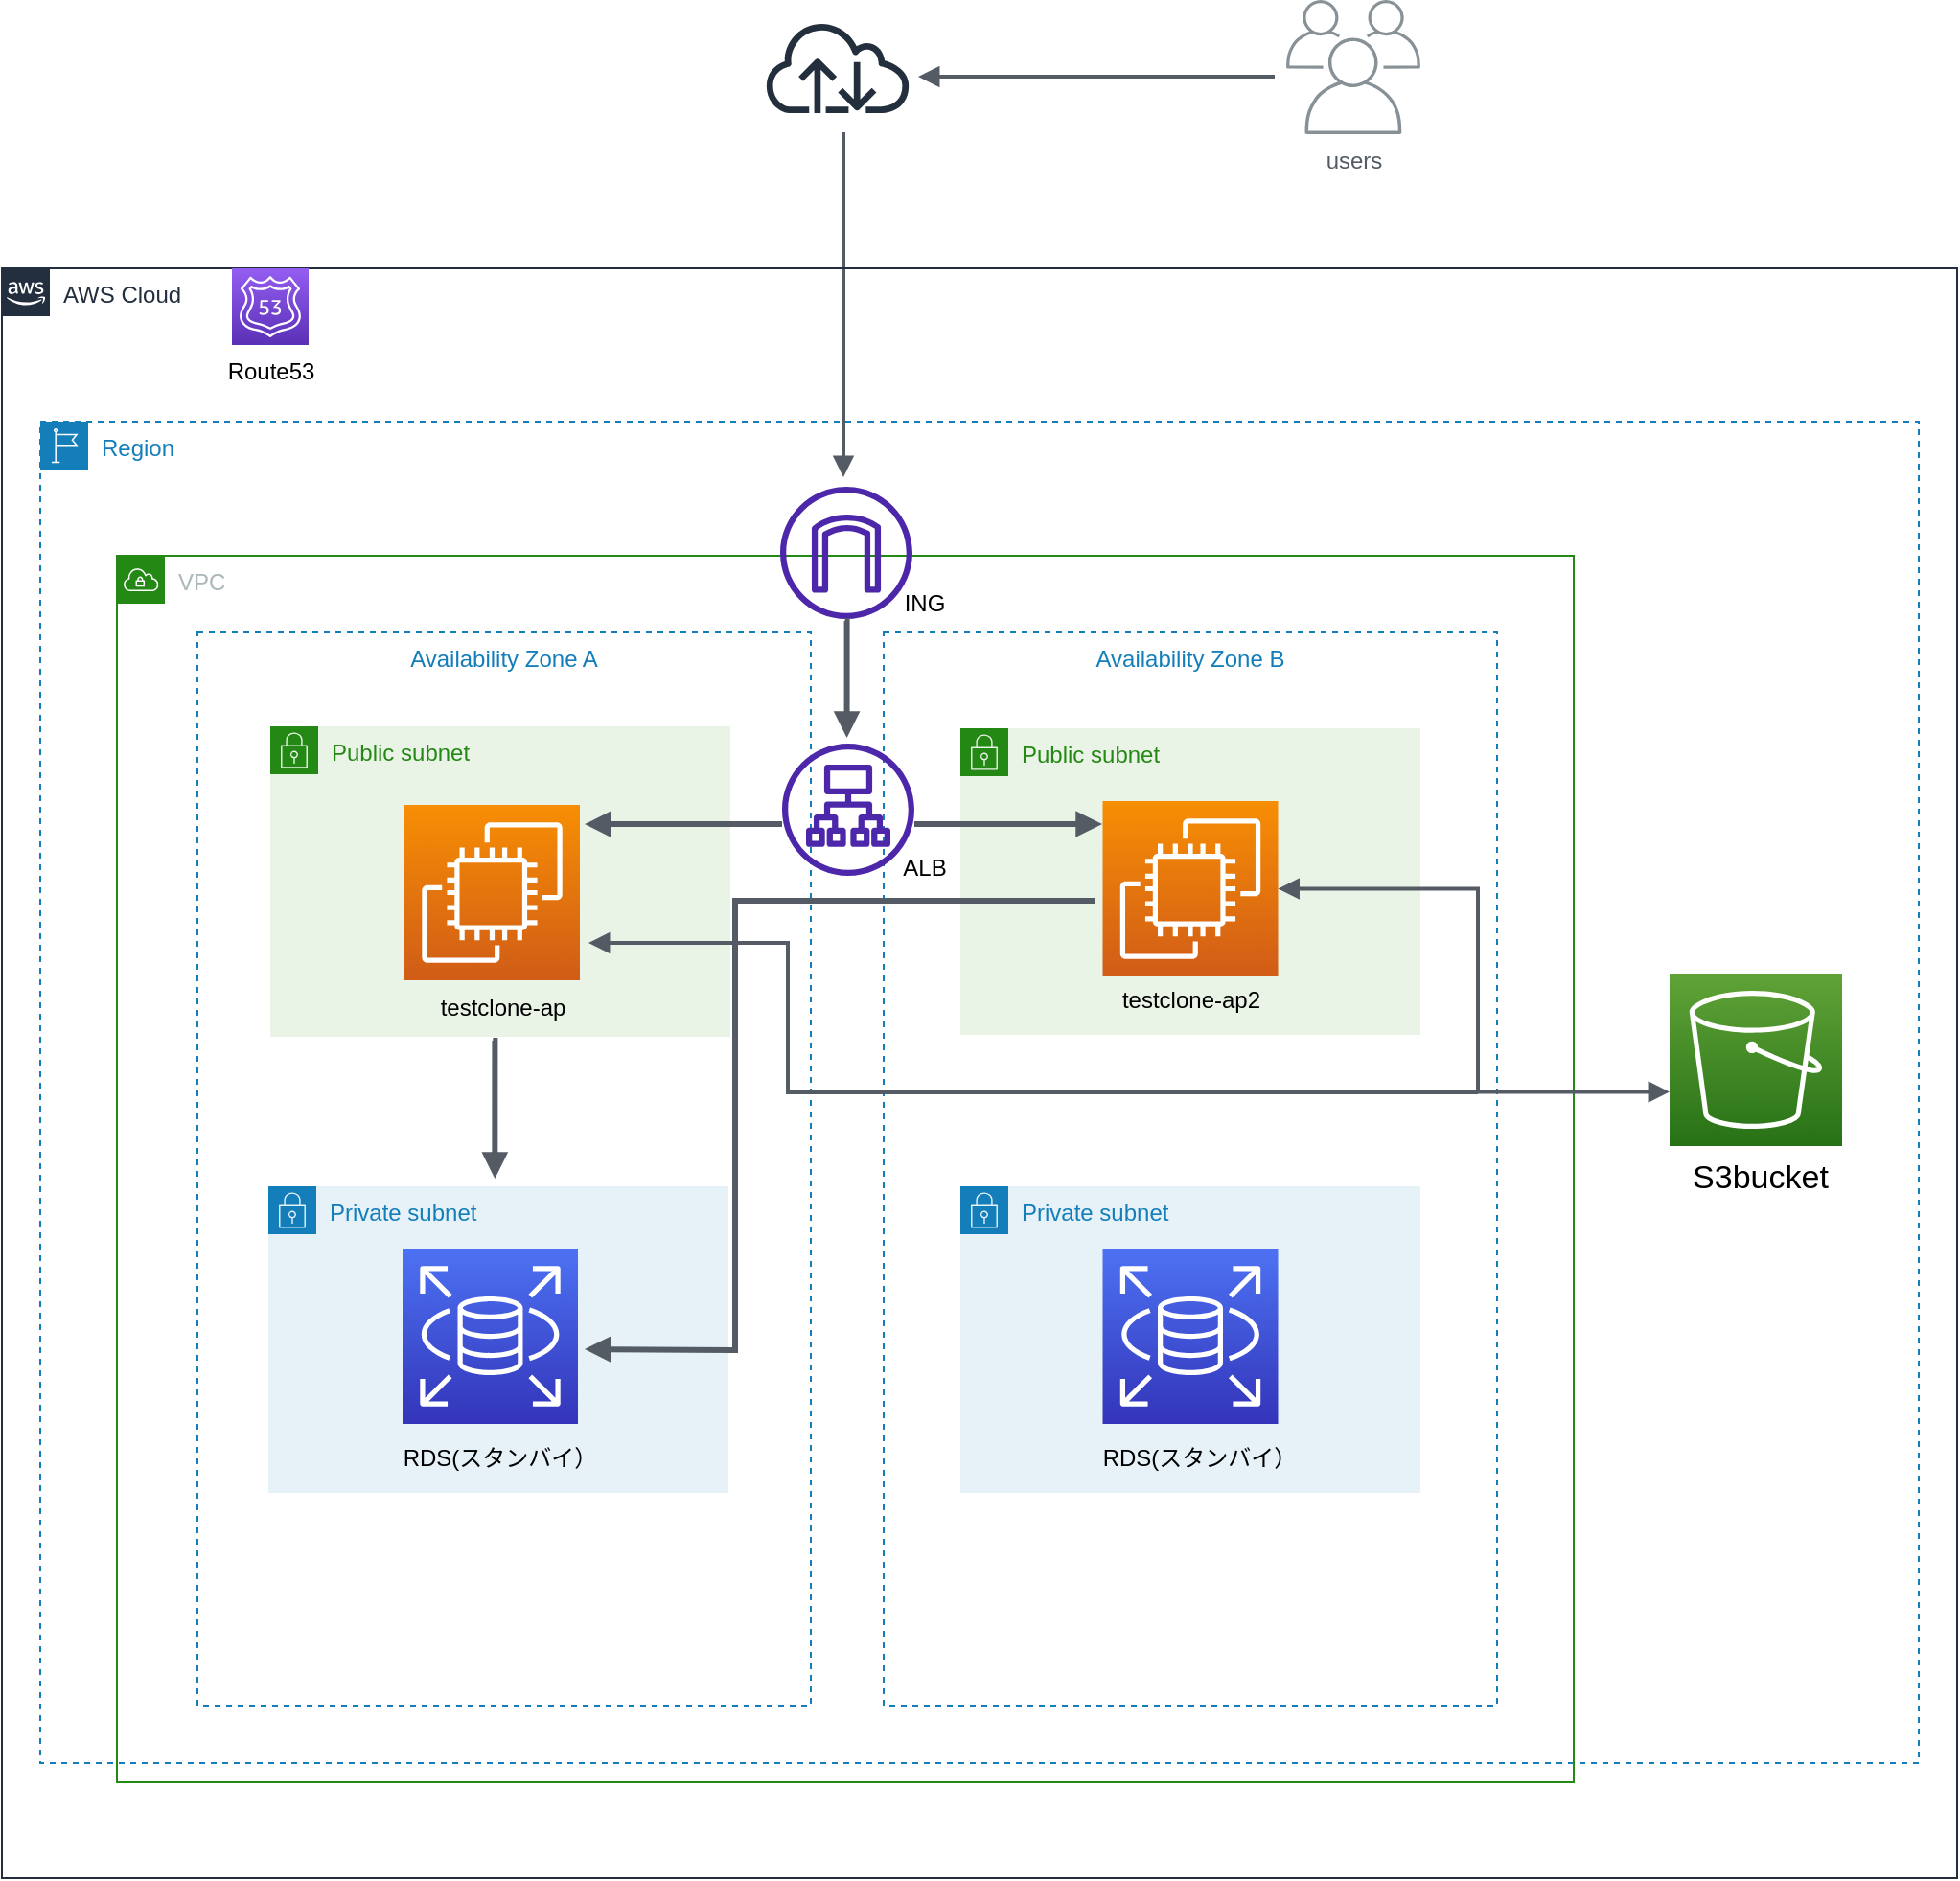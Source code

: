 <mxfile version="21.0.2" type="github">
  <diagram name="ページ1" id="sHSYvjiJ6knxhTLz4v8N">
    <mxGraphModel dx="688" dy="1610" grid="1" gridSize="10" guides="1" tooltips="1" connect="1" arrows="1" fold="1" page="1" pageScale="1" pageWidth="827" pageHeight="1169" math="0" shadow="0">
      <root>
        <mxCell id="0" />
        <mxCell id="1" parent="0" />
        <mxCell id="rfw2qn4iE51yjMJdKmak-21" value="Availability Zone B" style="fillColor=none;strokeColor=#147EBA;dashed=1;verticalAlign=top;fontStyle=0;fontColor=#147EBA;" parent="1" vertex="1">
          <mxGeometry x="540" y="-770" width="320" height="560" as="geometry" />
        </mxCell>
        <mxCell id="rfw2qn4iE51yjMJdKmak-23" value="Public subnet" style="points=[[0,0],[0.25,0],[0.5,0],[0.75,0],[1,0],[1,0.25],[1,0.5],[1,0.75],[1,1],[0.75,1],[0.5,1],[0.25,1],[0,1],[0,0.75],[0,0.5],[0,0.25]];outlineConnect=0;gradientColor=none;html=1;whiteSpace=wrap;fontSize=12;fontStyle=0;container=1;pointerEvents=0;collapsible=0;recursiveResize=0;shape=mxgraph.aws4.group;grIcon=mxgraph.aws4.group_security_group;grStroke=0;strokeColor=#248814;fillColor=#E9F3E6;verticalAlign=top;align=left;spacingLeft=30;fontColor=#248814;dashed=0;" parent="1" vertex="1">
          <mxGeometry x="580" y="-720" width="240" height="160" as="geometry" />
        </mxCell>
        <mxCell id="rfw2qn4iE51yjMJdKmak-24" value="VPC" style="points=[[0,0],[0.25,0],[0.5,0],[0.75,0],[1,0],[1,0.25],[1,0.5],[1,0.75],[1,1],[0.75,1],[0.5,1],[0.25,1],[0,1],[0,0.75],[0,0.5],[0,0.25]];outlineConnect=0;gradientColor=none;html=1;whiteSpace=wrap;fontSize=12;fontStyle=0;container=1;pointerEvents=0;collapsible=0;recursiveResize=0;shape=mxgraph.aws4.group;grIcon=mxgraph.aws4.group_vpc;strokeColor=#248814;fillColor=none;verticalAlign=top;align=left;spacingLeft=30;fontColor=#AAB7B8;dashed=0;" parent="1" vertex="1">
          <mxGeometry x="140" y="-810" width="760" height="640" as="geometry" />
        </mxCell>
        <mxCell id="rfw2qn4iE51yjMJdKmak-22" value="Public subnet" style="points=[[0,0],[0.25,0],[0.5,0],[0.75,0],[1,0],[1,0.25],[1,0.5],[1,0.75],[1,1],[0.75,1],[0.5,1],[0.25,1],[0,1],[0,0.75],[0,0.5],[0,0.25]];outlineConnect=0;gradientColor=none;html=1;whiteSpace=wrap;fontSize=12;fontStyle=0;container=1;pointerEvents=0;collapsible=0;recursiveResize=0;shape=mxgraph.aws4.group;grIcon=mxgraph.aws4.group_security_group;grStroke=0;strokeColor=#248814;fillColor=#E9F3E6;verticalAlign=top;align=left;spacingLeft=30;fontColor=#248814;dashed=0;" parent="rfw2qn4iE51yjMJdKmak-24" vertex="1">
          <mxGeometry x="80" y="89" width="240" height="162" as="geometry" />
        </mxCell>
        <mxCell id="rfw2qn4iE51yjMJdKmak-35" value="" style="sketch=0;points=[[0,0,0],[0.25,0,0],[0.5,0,0],[0.75,0,0],[1,0,0],[0,1,0],[0.25,1,0],[0.5,1,0],[0.75,1,0],[1,1,0],[0,0.25,0],[0,0.5,0],[0,0.75,0],[1,0.25,0],[1,0.5,0],[1,0.75,0]];outlineConnect=0;fontColor=#232F3E;gradientColor=#F78E04;gradientDirection=north;fillColor=#D05C17;strokeColor=#ffffff;dashed=0;verticalLabelPosition=bottom;verticalAlign=top;align=center;html=1;fontSize=12;fontStyle=0;aspect=fixed;shape=mxgraph.aws4.resourceIcon;resIcon=mxgraph.aws4.ec2;" parent="rfw2qn4iE51yjMJdKmak-22" vertex="1">
          <mxGeometry x="70" y="41" width="91.5" height="91.5" as="geometry" />
        </mxCell>
        <mxCell id="rfw2qn4iE51yjMJdKmak-39" value="testclone-ap" style="text;html=1;strokeColor=none;fillColor=none;align=center;verticalAlign=middle;whiteSpace=wrap;rounded=0;fontColor=#000000;labelBorderColor=none;labelBackgroundColor=none;" parent="rfw2qn4iE51yjMJdKmak-22" vertex="1">
          <mxGeometry x="82.75" y="132" width="77.25" height="30" as="geometry" />
        </mxCell>
        <mxCell id="rfw2qn4iE51yjMJdKmak-36" value="" style="sketch=0;points=[[0,0,0],[0.25,0,0],[0.5,0,0],[0.75,0,0],[1,0,0],[0,1,0],[0.25,1,0],[0.5,1,0],[0.75,1,0],[1,1,0],[0,0.25,0],[0,0.5,0],[0,0.75,0],[1,0.25,0],[1,0.5,0],[1,0.75,0]];outlineConnect=0;fontColor=#232F3E;gradientColor=#F78E04;gradientDirection=north;fillColor=#D05C17;strokeColor=#ffffff;dashed=0;verticalLabelPosition=bottom;verticalAlign=top;align=center;html=1;fontSize=12;fontStyle=0;aspect=fixed;shape=mxgraph.aws4.resourceIcon;resIcon=mxgraph.aws4.ec2;" parent="rfw2qn4iE51yjMJdKmak-24" vertex="1">
          <mxGeometry x="514.25" y="128" width="91.5" height="91.5" as="geometry" />
        </mxCell>
        <mxCell id="A-2csjOQ4y1IJWc8Rmfb-27" value="Availability Zone A" style="fillColor=none;strokeColor=#147EBA;dashed=1;verticalAlign=top;fontStyle=0;fontColor=#147EBA;" vertex="1" parent="rfw2qn4iE51yjMJdKmak-24">
          <mxGeometry x="42" y="40" width="320" height="560" as="geometry" />
        </mxCell>
        <mxCell id="A-2csjOQ4y1IJWc8Rmfb-40" value="" style="edgeStyle=orthogonalEdgeStyle;html=1;endArrow=none;elbow=vertical;startArrow=block;startFill=1;strokeColor=#545B64;rounded=0;strokeWidth=3;" edge="1" parent="rfw2qn4iE51yjMJdKmak-24">
          <mxGeometry width="100" relative="1" as="geometry">
            <mxPoint x="514" y="140" as="sourcePoint" />
            <mxPoint x="416" y="140" as="targetPoint" />
          </mxGeometry>
        </mxCell>
        <mxCell id="A-2csjOQ4y1IJWc8Rmfb-41" value="" style="edgeStyle=orthogonalEdgeStyle;html=1;endArrow=none;elbow=vertical;startArrow=block;startFill=1;strokeColor=#545B64;rounded=0;strokeWidth=3;" edge="1" parent="rfw2qn4iE51yjMJdKmak-24">
          <mxGeometry width="100" relative="1" as="geometry">
            <mxPoint x="244" y="140.04" as="sourcePoint" />
            <mxPoint x="347" y="140.04" as="targetPoint" />
            <Array as="points">
              <mxPoint x="294" y="140.04" />
              <mxPoint x="294" y="140.04" />
            </Array>
          </mxGeometry>
        </mxCell>
        <mxCell id="A-2csjOQ4y1IJWc8Rmfb-43" value="" style="edgeStyle=orthogonalEdgeStyle;html=1;endArrow=none;elbow=vertical;startArrow=block;startFill=1;strokeColor=#545B64;rounded=0;fontSize=12;strokeWidth=3;" edge="1" parent="rfw2qn4iE51yjMJdKmak-24">
          <mxGeometry width="100" relative="1" as="geometry">
            <mxPoint x="197.17" y="325" as="sourcePoint" />
            <mxPoint x="197.17" y="294" as="targetPoint" />
            <Array as="points">
              <mxPoint x="196.17" y="253" />
              <mxPoint x="196.17" y="253" />
            </Array>
          </mxGeometry>
        </mxCell>
        <mxCell id="rfw2qn4iE51yjMJdKmak-33" value="Private subnet" style="points=[[0,0],[0.25,0],[0.5,0],[0.75,0],[1,0],[1,0.25],[1,0.5],[1,0.75],[1,1],[0.75,1],[0.5,1],[0.25,1],[0,1],[0,0.75],[0,0.5],[0,0.25]];outlineConnect=0;gradientColor=none;html=1;whiteSpace=wrap;fontSize=12;fontStyle=0;container=1;pointerEvents=0;collapsible=0;recursiveResize=0;shape=mxgraph.aws4.group;grIcon=mxgraph.aws4.group_security_group;grStroke=0;strokeColor=#147EBA;fillColor=#E6F2F8;verticalAlign=top;align=left;spacingLeft=30;fontColor=#147EBA;dashed=0;" parent="1" vertex="1">
          <mxGeometry x="219" y="-481" width="240" height="160" as="geometry" />
        </mxCell>
        <mxCell id="A-2csjOQ4y1IJWc8Rmfb-33" value="RDS(スタンバイ）" style="text;html=1;strokeColor=none;fillColor=none;align=center;verticalAlign=middle;whiteSpace=wrap;rounded=0;fontColor=#000000;labelBorderColor=none;labelBackgroundColor=none;" vertex="1" parent="rfw2qn4iE51yjMJdKmak-33">
          <mxGeometry x="58.06" y="122" width="125.88" height="40" as="geometry" />
        </mxCell>
        <mxCell id="rfw2qn4iE51yjMJdKmak-29" value="" style="sketch=0;points=[[0,0,0],[0.25,0,0],[0.5,0,0],[0.75,0,0],[1,0,0],[0,1,0],[0.25,1,0],[0.5,1,0],[0.75,1,0],[1,1,0],[0,0.25,0],[0,0.5,0],[0,0.75,0],[1,0.25,0],[1,0.5,0],[1,0.75,0]];outlineConnect=0;fontColor=#232F3E;gradientColor=#4D72F3;gradientDirection=north;fillColor=#3334B9;strokeColor=#ffffff;dashed=0;verticalLabelPosition=bottom;verticalAlign=top;align=center;html=1;fontSize=12;fontStyle=0;aspect=fixed;shape=mxgraph.aws4.resourceIcon;resIcon=mxgraph.aws4.rds;" parent="1" vertex="1">
          <mxGeometry x="289" y="-448.5" width="91.5" height="91.5" as="geometry" />
        </mxCell>
        <mxCell id="rfw2qn4iE51yjMJdKmak-38" value="" style="sketch=0;outlineConnect=0;fontColor=#232F3E;gradientColor=none;fillColor=#4D27AA;strokeColor=none;dashed=0;verticalLabelPosition=bottom;verticalAlign=top;align=center;html=1;fontSize=12;fontStyle=0;aspect=fixed;pointerEvents=1;shape=mxgraph.aws4.application_load_balancer;" parent="1" vertex="1">
          <mxGeometry x="487" y="-712" width="69" height="69" as="geometry" />
        </mxCell>
        <mxCell id="rfw2qn4iE51yjMJdKmak-40" value="testclone-ap2" style="text;html=1;strokeColor=none;fillColor=none;align=center;verticalAlign=middle;whiteSpace=wrap;rounded=0;fontColor=#000000;labelBorderColor=none;labelBackgroundColor=none;" parent="1" vertex="1">
          <mxGeometry x="662" y="-593" width="77.25" height="30" as="geometry" />
        </mxCell>
        <mxCell id="rfw2qn4iE51yjMJdKmak-41" value="" style="sketch=0;outlineConnect=0;fontColor=#232F3E;gradientColor=none;fillColor=#4D27AA;strokeColor=none;dashed=0;verticalLabelPosition=bottom;verticalAlign=top;align=center;html=1;fontSize=12;fontStyle=0;aspect=fixed;pointerEvents=1;shape=mxgraph.aws4.internet_gateway;labelBackgroundColor=none;labelBorderColor=none;" parent="1" vertex="1">
          <mxGeometry x="486" y="-846" width="69" height="69" as="geometry" />
        </mxCell>
        <mxCell id="A-2csjOQ4y1IJWc8Rmfb-10" value="users" style="sketch=0;outlineConnect=0;gradientColor=none;fontColor=#545B64;strokeColor=none;fillColor=#879196;dashed=0;verticalLabelPosition=bottom;verticalAlign=top;align=center;html=1;fontSize=12;fontStyle=0;aspect=fixed;shape=mxgraph.aws4.illustration_users;pointerEvents=1" vertex="1" parent="1">
          <mxGeometry x="750" y="-1100" width="70" height="70" as="geometry" />
        </mxCell>
        <mxCell id="A-2csjOQ4y1IJWc8Rmfb-12" value="" style="sketch=0;outlineConnect=0;fontColor=#232F3E;gradientColor=none;fillColor=#232F3D;strokeColor=none;dashed=0;verticalLabelPosition=bottom;verticalAlign=top;align=center;html=1;fontSize=12;fontStyle=0;aspect=fixed;pointerEvents=1;shape=mxgraph.aws4.internet;" vertex="1" parent="1">
          <mxGeometry x="477" y="-1089" width="78" height="48" as="geometry" />
        </mxCell>
        <mxCell id="A-2csjOQ4y1IJWc8Rmfb-16" value="" style="edgeStyle=orthogonalEdgeStyle;html=1;endArrow=none;elbow=vertical;startArrow=block;startFill=1;strokeColor=#545B64;rounded=0;fontSize=12;strokeWidth=2;" edge="1" parent="1">
          <mxGeometry width="100" relative="1" as="geometry">
            <mxPoint x="558" y="-1059.98" as="sourcePoint" />
            <mxPoint x="744" y="-1059.98" as="targetPoint" />
            <Array as="points">
              <mxPoint x="612.25" y="-1059.98" />
              <mxPoint x="612.25" y="-1059.98" />
            </Array>
          </mxGeometry>
        </mxCell>
        <mxCell id="A-2csjOQ4y1IJWc8Rmfb-32" value="Private subnet" style="points=[[0,0],[0.25,0],[0.5,0],[0.75,0],[1,0],[1,0.25],[1,0.5],[1,0.75],[1,1],[0.75,1],[0.5,1],[0.25,1],[0,1],[0,0.75],[0,0.5],[0,0.25]];outlineConnect=0;gradientColor=none;html=1;whiteSpace=wrap;fontSize=12;fontStyle=0;container=1;pointerEvents=0;collapsible=0;recursiveResize=0;shape=mxgraph.aws4.group;grIcon=mxgraph.aws4.group_security_group;grStroke=0;strokeColor=#147EBA;fillColor=#E6F2F8;verticalAlign=top;align=left;spacingLeft=30;fontColor=#147EBA;dashed=0;" vertex="1" parent="1">
          <mxGeometry x="580" y="-481" width="240" height="160" as="geometry" />
        </mxCell>
        <mxCell id="A-2csjOQ4y1IJWc8Rmfb-26" value="" style="edgeStyle=orthogonalEdgeStyle;html=1;endArrow=none;elbow=vertical;startArrow=block;startFill=1;strokeColor=#545B64;rounded=0;fontSize=12;strokeWidth=2;" edge="1" parent="1">
          <mxGeometry width="100" relative="1" as="geometry">
            <mxPoint x="519" y="-851" as="sourcePoint" />
            <mxPoint x="519" y="-1031" as="targetPoint" />
            <Array as="points">
              <mxPoint x="519" y="-941" />
              <mxPoint x="519" y="-941" />
            </Array>
          </mxGeometry>
        </mxCell>
        <mxCell id="A-2csjOQ4y1IJWc8Rmfb-31" value="" style="edgeStyle=orthogonalEdgeStyle;html=1;endArrow=none;elbow=vertical;startArrow=block;startFill=1;strokeColor=#545B64;rounded=0;fontSize=12;strokeWidth=3;" edge="1" parent="1">
          <mxGeometry width="100" relative="1" as="geometry">
            <mxPoint x="520.79" y="-715" as="sourcePoint" />
            <mxPoint x="520.79" y="-735" as="targetPoint" />
            <Array as="points">
              <mxPoint x="519.79" y="-776" />
              <mxPoint x="519.79" y="-776" />
            </Array>
          </mxGeometry>
        </mxCell>
        <mxCell id="A-2csjOQ4y1IJWc8Rmfb-4" value="RDS(スタンバイ）" style="text;html=1;strokeColor=none;fillColor=none;align=center;verticalAlign=middle;whiteSpace=wrap;rounded=0;fontColor=#000000;labelBorderColor=none;labelBackgroundColor=none;" vertex="1" parent="1">
          <mxGeometry x="641.68" y="-359" width="125.88" height="40" as="geometry" />
        </mxCell>
        <mxCell id="A-2csjOQ4y1IJWc8Rmfb-34" value="" style="sketch=0;points=[[0,0,0],[0.25,0,0],[0.5,0,0],[0.75,0,0],[1,0,0],[0,1,0],[0.25,1,0],[0.5,1,0],[0.75,1,0],[1,1,0],[0,0.25,0],[0,0.5,0],[0,0.75,0],[1,0.25,0],[1,0.5,0],[1,0.75,0]];outlineConnect=0;fontColor=#232F3E;gradientColor=#4D72F3;gradientDirection=north;fillColor=#3334B9;strokeColor=#ffffff;dashed=0;verticalLabelPosition=bottom;verticalAlign=top;align=center;html=1;fontSize=12;fontStyle=0;aspect=fixed;shape=mxgraph.aws4.resourceIcon;resIcon=mxgraph.aws4.rds;" vertex="1" parent="1">
          <mxGeometry x="654.25" y="-448.5" width="91.5" height="91.5" as="geometry" />
        </mxCell>
        <mxCell id="A-2csjOQ4y1IJWc8Rmfb-49" value="" style="edgeStyle=orthogonalEdgeStyle;html=1;endArrow=none;elbow=vertical;startArrow=block;startFill=1;strokeColor=#545B64;rounded=0;strokeWidth=3;entryX=0.344;entryY=0.25;entryDx=0;entryDy=0;entryPerimeter=0;" edge="1" parent="1" target="rfw2qn4iE51yjMJdKmak-21">
          <mxGeometry width="100" relative="1" as="geometry">
            <mxPoint x="384" y="-396" as="sourcePoint" />
            <mxPoint x="553" y="-625" as="targetPoint" />
          </mxGeometry>
        </mxCell>
        <mxCell id="A-2csjOQ4y1IJWc8Rmfb-51" value="AWS Cloud" style="points=[[0,0],[0.25,0],[0.5,0],[0.75,0],[1,0],[1,0.25],[1,0.5],[1,0.75],[1,1],[0.75,1],[0.5,1],[0.25,1],[0,1],[0,0.75],[0,0.5],[0,0.25]];outlineConnect=0;gradientColor=none;html=1;whiteSpace=wrap;fontSize=12;fontStyle=0;container=1;pointerEvents=0;collapsible=0;recursiveResize=0;shape=mxgraph.aws4.group;grIcon=mxgraph.aws4.group_aws_cloud_alt;strokeColor=#232F3E;fillColor=none;verticalAlign=top;align=left;spacingLeft=30;fontColor=#232F3E;dashed=0;" vertex="1" parent="1">
          <mxGeometry x="80" y="-960" width="1020" height="840" as="geometry" />
        </mxCell>
        <mxCell id="A-2csjOQ4y1IJWc8Rmfb-53" value="" style="sketch=0;points=[[0,0,0],[0.25,0,0],[0.5,0,0],[0.75,0,0],[1,0,0],[0,1,0],[0.25,1,0],[0.5,1,0],[0.75,1,0],[1,1,0],[0,0.25,0],[0,0.5,0],[0,0.75,0],[1,0.25,0],[1,0.5,0],[1,0.75,0]];outlineConnect=0;fontColor=#232F3E;gradientColor=#60A337;gradientDirection=north;fillColor=#277116;strokeColor=#ffffff;dashed=0;verticalLabelPosition=bottom;verticalAlign=top;align=center;html=1;fontSize=12;fontStyle=0;aspect=fixed;shape=mxgraph.aws4.resourceIcon;resIcon=mxgraph.aws4.s3;" vertex="1" parent="A-2csjOQ4y1IJWc8Rmfb-51">
          <mxGeometry x="870" y="368" width="90" height="90" as="geometry" />
        </mxCell>
        <mxCell id="A-2csjOQ4y1IJWc8Rmfb-54" value="ALB" style="text;html=1;strokeColor=none;fillColor=none;align=center;verticalAlign=middle;whiteSpace=wrap;rounded=0;fontColor=#000000;labelBorderColor=none;labelBackgroundColor=none;" vertex="1" parent="A-2csjOQ4y1IJWc8Rmfb-51">
          <mxGeometry x="443" y="298" width="77.25" height="30" as="geometry" />
        </mxCell>
        <mxCell id="A-2csjOQ4y1IJWc8Rmfb-56" value="Route53" style="text;html=1;strokeColor=none;fillColor=none;align=center;verticalAlign=middle;whiteSpace=wrap;rounded=0;fontColor=#000000;labelBorderColor=none;labelBackgroundColor=none;fontSize=12;" vertex="1" parent="A-2csjOQ4y1IJWc8Rmfb-51">
          <mxGeometry x="102.37" y="39" width="77.25" height="30" as="geometry" />
        </mxCell>
        <mxCell id="A-2csjOQ4y1IJWc8Rmfb-62" value="Region" style="points=[[0,0],[0.25,0],[0.5,0],[0.75,0],[1,0],[1,0.25],[1,0.5],[1,0.75],[1,1],[0.75,1],[0.5,1],[0.25,1],[0,1],[0,0.75],[0,0.5],[0,0.25]];outlineConnect=0;gradientColor=none;html=1;whiteSpace=wrap;fontSize=12;fontStyle=0;container=1;pointerEvents=0;collapsible=0;recursiveResize=0;shape=mxgraph.aws4.group;grIcon=mxgraph.aws4.group_region;strokeColor=#147EBA;fillColor=none;verticalAlign=top;align=left;spacingLeft=30;fontColor=#147EBA;dashed=1;" vertex="1" parent="A-2csjOQ4y1IJWc8Rmfb-51">
          <mxGeometry x="20" y="80" width="980" height="700" as="geometry" />
        </mxCell>
        <mxCell id="A-2csjOQ4y1IJWc8Rmfb-55" value="ING" style="text;html=1;strokeColor=none;fillColor=none;align=center;verticalAlign=middle;whiteSpace=wrap;rounded=0;fontColor=#000000;labelBorderColor=none;labelBackgroundColor=none;" vertex="1" parent="A-2csjOQ4y1IJWc8Rmfb-62">
          <mxGeometry x="423" y="80" width="77.25" height="30" as="geometry" />
        </mxCell>
        <mxCell id="A-2csjOQ4y1IJWc8Rmfb-71" value="" style="edgeStyle=orthogonalEdgeStyle;html=1;endArrow=block;elbow=vertical;startArrow=block;startFill=1;endFill=1;strokeColor=#545B64;rounded=0;strokeWidth=2;" edge="1" parent="A-2csjOQ4y1IJWc8Rmfb-62" source="rfw2qn4iE51yjMJdKmak-36">
          <mxGeometry width="100" relative="1" as="geometry">
            <mxPoint x="750" y="349.7" as="sourcePoint" />
            <mxPoint x="850" y="349.7" as="targetPoint" />
            <Array as="points">
              <mxPoint x="750" y="244" />
              <mxPoint x="750" y="350" />
            </Array>
          </mxGeometry>
        </mxCell>
        <mxCell id="A-2csjOQ4y1IJWc8Rmfb-78" value="" style="edgeStyle=orthogonalEdgeStyle;html=1;endArrow=none;elbow=vertical;startArrow=block;startFill=1;strokeColor=#545B64;rounded=0;strokeWidth=2;" edge="1" parent="A-2csjOQ4y1IJWc8Rmfb-62">
          <mxGeometry width="100" relative="1" as="geometry">
            <mxPoint x="286" y="272" as="sourcePoint" />
            <mxPoint x="750" y="350" as="targetPoint" />
            <Array as="points">
              <mxPoint x="321" y="272" />
              <mxPoint x="390" y="272" />
              <mxPoint x="390" y="351" />
            </Array>
          </mxGeometry>
        </mxCell>
        <mxCell id="A-2csjOQ4y1IJWc8Rmfb-79" value="S3bucket" style="text;html=1;strokeColor=none;fillColor=none;align=center;verticalAlign=middle;whiteSpace=wrap;rounded=0;fontColor=#000000;labelBorderColor=none;labelBackgroundColor=none;fontSize=17;" vertex="1" parent="A-2csjOQ4y1IJWc8Rmfb-62">
          <mxGeometry x="859" y="380" width="77.25" height="30" as="geometry" />
        </mxCell>
        <mxCell id="A-2csjOQ4y1IJWc8Rmfb-52" value="" style="sketch=0;points=[[0,0,0],[0.25,0,0],[0.5,0,0],[0.75,0,0],[1,0,0],[0,1,0],[0.25,1,0],[0.5,1,0],[0.75,1,0],[1,1,0],[0,0.25,0],[0,0.5,0],[0,0.75,0],[1,0.25,0],[1,0.5,0],[1,0.75,0]];outlineConnect=0;fontColor=#232F3E;gradientColor=#945DF2;gradientDirection=north;fillColor=#5A30B5;strokeColor=#ffffff;dashed=0;verticalLabelPosition=bottom;verticalAlign=top;align=center;html=1;fontSize=12;fontStyle=0;aspect=fixed;shape=mxgraph.aws4.resourceIcon;resIcon=mxgraph.aws4.route_53;" vertex="1" parent="A-2csjOQ4y1IJWc8Rmfb-51">
          <mxGeometry x="120" width="40" height="40" as="geometry" />
        </mxCell>
      </root>
    </mxGraphModel>
  </diagram>
</mxfile>
